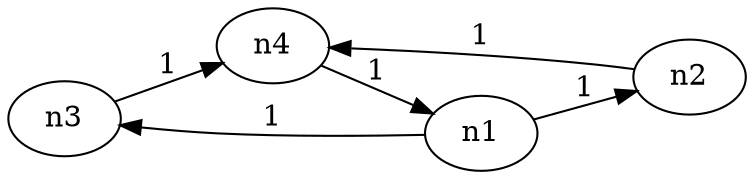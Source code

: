 digraph G {
rankdir=LR;
n3->n4 [label="1"];
n4->n1 [label="1"];
n2->n4 [label="1"];
n1->n3 [label="1"];
n1->n2 [label="1"];
}